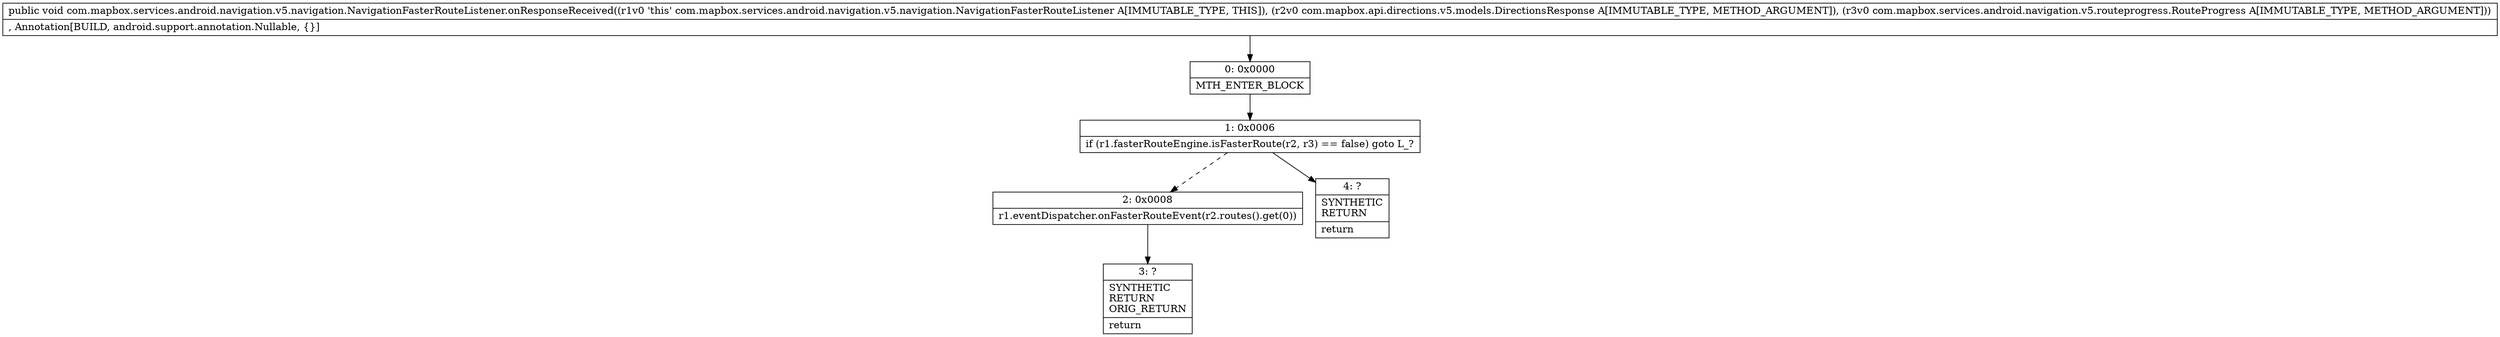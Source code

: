 digraph "CFG forcom.mapbox.services.android.navigation.v5.navigation.NavigationFasterRouteListener.onResponseReceived(Lcom\/mapbox\/api\/directions\/v5\/models\/DirectionsResponse;Lcom\/mapbox\/services\/android\/navigation\/v5\/routeprogress\/RouteProgress;)V" {
Node_0 [shape=record,label="{0\:\ 0x0000|MTH_ENTER_BLOCK\l}"];
Node_1 [shape=record,label="{1\:\ 0x0006|if (r1.fasterRouteEngine.isFasterRoute(r2, r3) == false) goto L_?\l}"];
Node_2 [shape=record,label="{2\:\ 0x0008|r1.eventDispatcher.onFasterRouteEvent(r2.routes().get(0))\l}"];
Node_3 [shape=record,label="{3\:\ ?|SYNTHETIC\lRETURN\lORIG_RETURN\l|return\l}"];
Node_4 [shape=record,label="{4\:\ ?|SYNTHETIC\lRETURN\l|return\l}"];
MethodNode[shape=record,label="{public void com.mapbox.services.android.navigation.v5.navigation.NavigationFasterRouteListener.onResponseReceived((r1v0 'this' com.mapbox.services.android.navigation.v5.navigation.NavigationFasterRouteListener A[IMMUTABLE_TYPE, THIS]), (r2v0 com.mapbox.api.directions.v5.models.DirectionsResponse A[IMMUTABLE_TYPE, METHOD_ARGUMENT]), (r3v0 com.mapbox.services.android.navigation.v5.routeprogress.RouteProgress A[IMMUTABLE_TYPE, METHOD_ARGUMENT]))  | , Annotation[BUILD, android.support.annotation.Nullable, \{\}]\l}"];
MethodNode -> Node_0;
Node_0 -> Node_1;
Node_1 -> Node_2[style=dashed];
Node_1 -> Node_4;
Node_2 -> Node_3;
}

